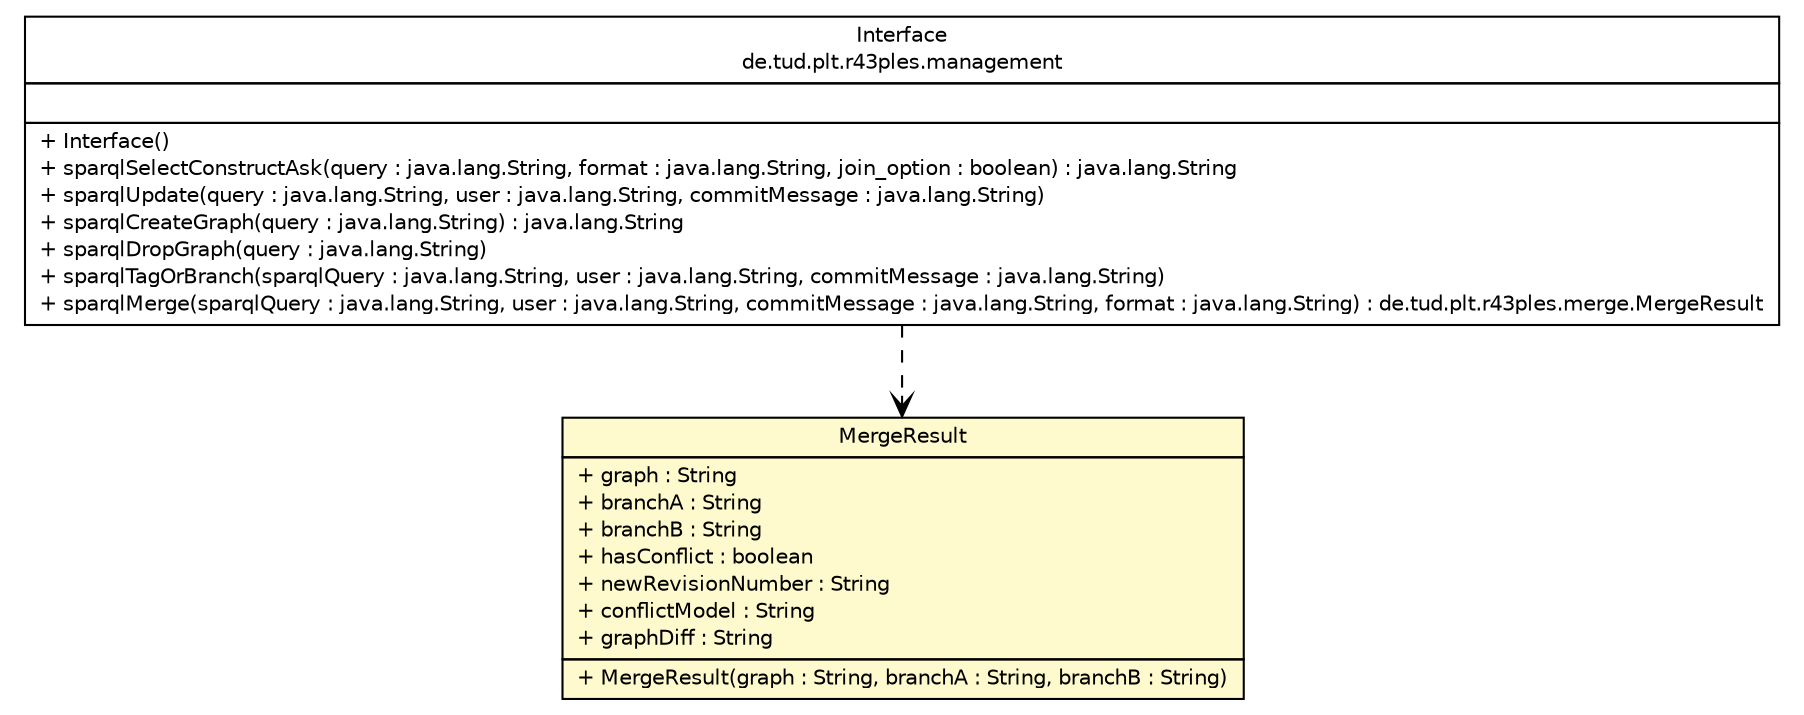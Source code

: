 #!/usr/local/bin/dot
#
# Class diagram 
# Generated by UMLGraph version R5_6-24-gf6e263 (http://www.umlgraph.org/)
#

digraph G {
	edge [fontname="Helvetica",fontsize=10,labelfontname="Helvetica",labelfontsize=10];
	node [fontname="Helvetica",fontsize=10,shape=plaintext];
	nodesep=0.25;
	ranksep=0.5;
	// de.tud.plt.r43ples.merge.MergeResult
	c1222 [label=<<table title="de.tud.plt.r43ples.merge.MergeResult" border="0" cellborder="1" cellspacing="0" cellpadding="2" port="p" bgcolor="lemonChiffon" href="./MergeResult.html">
		<tr><td><table border="0" cellspacing="0" cellpadding="1">
<tr><td align="center" balign="center"> MergeResult </td></tr>
		</table></td></tr>
		<tr><td><table border="0" cellspacing="0" cellpadding="1">
<tr><td align="left" balign="left"> + graph : String </td></tr>
<tr><td align="left" balign="left"> + branchA : String </td></tr>
<tr><td align="left" balign="left"> + branchB : String </td></tr>
<tr><td align="left" balign="left"> + hasConflict : boolean </td></tr>
<tr><td align="left" balign="left"> + newRevisionNumber : String </td></tr>
<tr><td align="left" balign="left"> + conflictModel : String </td></tr>
<tr><td align="left" balign="left"> + graphDiff : String </td></tr>
		</table></td></tr>
		<tr><td><table border="0" cellspacing="0" cellpadding="1">
<tr><td align="left" balign="left"> + MergeResult(graph : String, branchA : String, branchB : String) </td></tr>
		</table></td></tr>
		</table>>, URL="./MergeResult.html", fontname="Helvetica", fontcolor="black", fontsize=10.0];
	// de.tud.plt.r43ples.management.Interface
	c1230 [label=<<table title="de.tud.plt.r43ples.management.Interface" border="0" cellborder="1" cellspacing="0" cellpadding="2" port="p" href="../management/Interface.html">
		<tr><td><table border="0" cellspacing="0" cellpadding="1">
<tr><td align="center" balign="center"> Interface </td></tr>
<tr><td align="center" balign="center"> de.tud.plt.r43ples.management </td></tr>
		</table></td></tr>
		<tr><td><table border="0" cellspacing="0" cellpadding="1">
<tr><td align="left" balign="left">  </td></tr>
		</table></td></tr>
		<tr><td><table border="0" cellspacing="0" cellpadding="1">
<tr><td align="left" balign="left"> + Interface() </td></tr>
<tr><td align="left" balign="left"> + sparqlSelectConstructAsk(query : java.lang.String, format : java.lang.String, join_option : boolean) : java.lang.String </td></tr>
<tr><td align="left" balign="left"> + sparqlUpdate(query : java.lang.String, user : java.lang.String, commitMessage : java.lang.String) </td></tr>
<tr><td align="left" balign="left"> + sparqlCreateGraph(query : java.lang.String) : java.lang.String </td></tr>
<tr><td align="left" balign="left"> + sparqlDropGraph(query : java.lang.String) </td></tr>
<tr><td align="left" balign="left"> + sparqlTagOrBranch(sparqlQuery : java.lang.String, user : java.lang.String, commitMessage : java.lang.String) </td></tr>
<tr><td align="left" balign="left"> + sparqlMerge(sparqlQuery : java.lang.String, user : java.lang.String, commitMessage : java.lang.String, format : java.lang.String) : de.tud.plt.r43ples.merge.MergeResult </td></tr>
		</table></td></tr>
		</table>>, URL="../management/Interface.html", fontname="Helvetica", fontcolor="black", fontsize=10.0];
	// de.tud.plt.r43ples.management.Interface DEPEND de.tud.plt.r43ples.merge.MergeResult
	c1230:p -> c1222:p [taillabel="", label="", headlabel="", fontname="Helvetica", fontcolor="black", fontsize=10.0, color="black", arrowhead=open, style=dashed];
}

